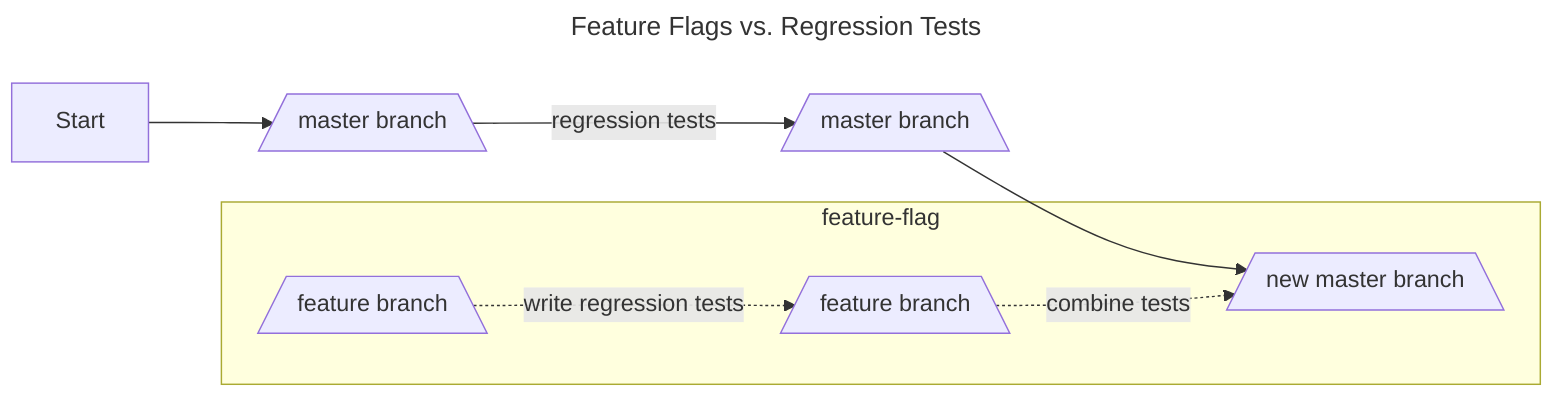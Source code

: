 ---
title: Feature Flags vs. Regression Tests
---
flowchart LR

    Z[Start]-->A[/master branch\]--regression tests-->B[/master branch\]-->E[/new master branch\]
    subgraph feature-flag
    C[/feature branch\]-.write regression tests .->D[/feature branch\]
    D[/feature branch\]-.combine tests .->E[/new master branch\]
    end feature-flag